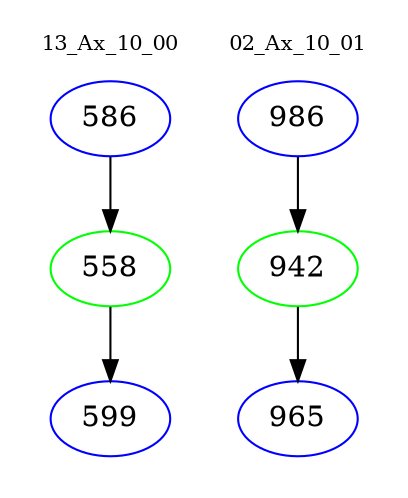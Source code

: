digraph{
subgraph cluster_0 {
color = white
label = "13_Ax_10_00";
fontsize=10;
T0_586 [label="586", color="blue"]
T0_586 -> T0_558 [color="black"]
T0_558 [label="558", color="green"]
T0_558 -> T0_599 [color="black"]
T0_599 [label="599", color="blue"]
}
subgraph cluster_1 {
color = white
label = "02_Ax_10_01";
fontsize=10;
T1_986 [label="986", color="blue"]
T1_986 -> T1_942 [color="black"]
T1_942 [label="942", color="green"]
T1_942 -> T1_965 [color="black"]
T1_965 [label="965", color="blue"]
}
}
